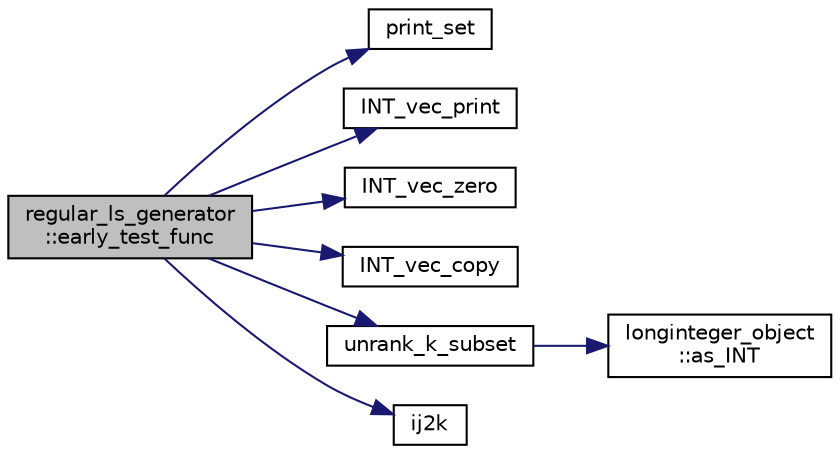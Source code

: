 digraph "regular_ls_generator::early_test_func"
{
  edge [fontname="Helvetica",fontsize="10",labelfontname="Helvetica",labelfontsize="10"];
  node [fontname="Helvetica",fontsize="10",shape=record];
  rankdir="LR";
  Node888 [label="regular_ls_generator\l::early_test_func",height=0.2,width=0.4,color="black", fillcolor="grey75", style="filled", fontcolor="black"];
  Node888 -> Node889 [color="midnightblue",fontsize="10",style="solid",fontname="Helvetica"];
  Node889 [label="print_set",height=0.2,width=0.4,color="black", fillcolor="white", style="filled",URL="$de/dda/regular__ls__generator_8_c.html#a8c1a5fc71aea7ff31d181f0103196a24"];
  Node888 -> Node890 [color="midnightblue",fontsize="10",style="solid",fontname="Helvetica"];
  Node890 [label="INT_vec_print",height=0.2,width=0.4,color="black", fillcolor="white", style="filled",URL="$df/dbf/sajeeb_8_c.html#a79a5901af0b47dd0d694109543c027fe"];
  Node888 -> Node891 [color="midnightblue",fontsize="10",style="solid",fontname="Helvetica"];
  Node891 [label="INT_vec_zero",height=0.2,width=0.4,color="black", fillcolor="white", style="filled",URL="$df/dbf/sajeeb_8_c.html#aa8c9c7977203577026080f546fe4980f"];
  Node888 -> Node892 [color="midnightblue",fontsize="10",style="solid",fontname="Helvetica"];
  Node892 [label="INT_vec_copy",height=0.2,width=0.4,color="black", fillcolor="white", style="filled",URL="$df/dbf/sajeeb_8_c.html#ac2d875e27e009af6ec04d17254d11075"];
  Node888 -> Node893 [color="midnightblue",fontsize="10",style="solid",fontname="Helvetica"];
  Node893 [label="unrank_k_subset",height=0.2,width=0.4,color="black", fillcolor="white", style="filled",URL="$d2/d7c/combinatorics_8_c.html#a709dbec12f4da5bb02b9352d45a2c77d"];
  Node893 -> Node894 [color="midnightblue",fontsize="10",style="solid",fontname="Helvetica"];
  Node894 [label="longinteger_object\l::as_INT",height=0.2,width=0.4,color="black", fillcolor="white", style="filled",URL="$dd/d7e/classlonginteger__object.html#afb992d4679a6741acc63c8bcba27971e"];
  Node888 -> Node895 [color="midnightblue",fontsize="10",style="solid",fontname="Helvetica"];
  Node895 [label="ij2k",height=0.2,width=0.4,color="black", fillcolor="white", style="filled",URL="$df/dbf/sajeeb_8_c.html#a68a0fe85ad4b80a9220cb33f9c4c0042"];
}
